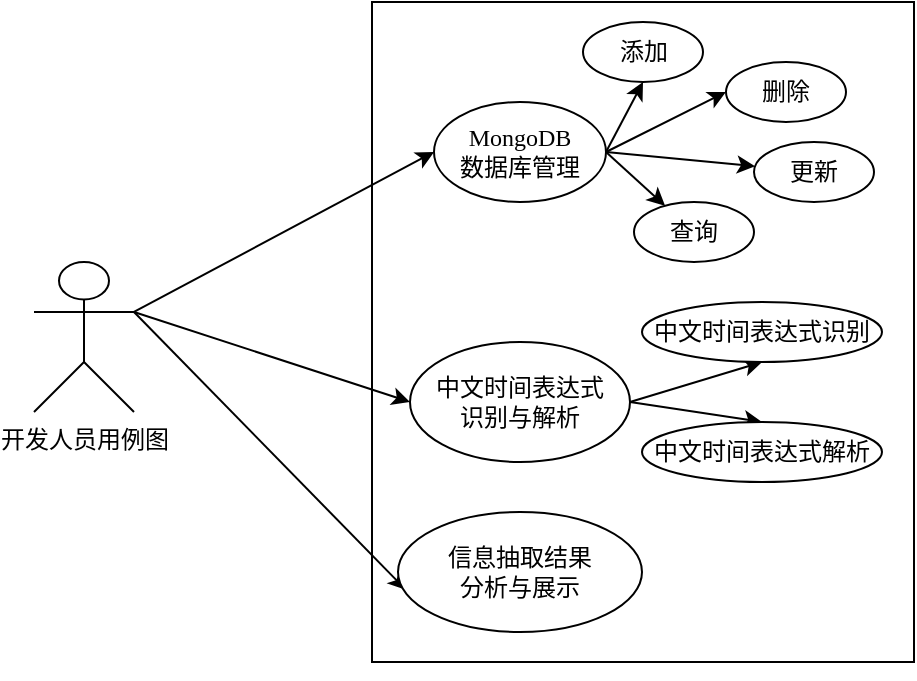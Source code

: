 <mxfile version="15.2.7" type="device"><diagram id="xBOtnrH2LO4txTKEr7bq" name="第 1 页"><mxGraphModel dx="1086" dy="966" grid="1" gridSize="10" guides="1" tooltips="1" connect="1" arrows="1" fold="1" page="1" pageScale="1" pageWidth="827" pageHeight="1169" math="0" shadow="0"><root><mxCell id="0"/><mxCell id="1" parent="0"/><mxCell id="KRbo4njwVb0KkEeM8u4W-4" value="" style="rounded=0;whiteSpace=wrap;html=1;fontSize=12;fontFamily=宋体;" vertex="1" parent="1"><mxGeometry x="309" y="270" width="271" height="330" as="geometry"/></mxCell><mxCell id="KRbo4njwVb0KkEeM8u4W-23" style="edgeStyle=none;rounded=0;orthogonalLoop=1;jettySize=auto;html=1;exitX=1;exitY=0.333;exitDx=0;exitDy=0;exitPerimeter=0;entryX=0;entryY=0.5;entryDx=0;entryDy=0;fontSize=12;fontFamily=宋体;" edge="1" parent="1" source="KRbo4njwVb0KkEeM8u4W-1" target="KRbo4njwVb0KkEeM8u4W-5"><mxGeometry relative="1" as="geometry"/></mxCell><mxCell id="KRbo4njwVb0KkEeM8u4W-24" style="edgeStyle=none;rounded=0;orthogonalLoop=1;jettySize=auto;html=1;exitX=1;exitY=0.333;exitDx=0;exitDy=0;exitPerimeter=0;entryX=0;entryY=0.5;entryDx=0;entryDy=0;fontSize=12;fontFamily=宋体;" edge="1" parent="1" source="KRbo4njwVb0KkEeM8u4W-1" target="KRbo4njwVb0KkEeM8u4W-16"><mxGeometry relative="1" as="geometry"/></mxCell><mxCell id="KRbo4njwVb0KkEeM8u4W-25" style="edgeStyle=none;rounded=0;orthogonalLoop=1;jettySize=auto;html=1;exitX=1;exitY=0.333;exitDx=0;exitDy=0;exitPerimeter=0;entryX=0.033;entryY=0.65;entryDx=0;entryDy=0;entryPerimeter=0;fontSize=12;fontFamily=宋体;" edge="1" parent="1" source="KRbo4njwVb0KkEeM8u4W-1" target="KRbo4njwVb0KkEeM8u4W-19"><mxGeometry relative="1" as="geometry"/></mxCell><mxCell id="KRbo4njwVb0KkEeM8u4W-1" value="开发人员用例图" style="shape=umlActor;verticalLabelPosition=bottom;verticalAlign=top;html=1;outlineConnect=0;fontSize=12;fontFamily=宋体;" vertex="1" parent="1"><mxGeometry x="140" y="400" width="50" height="75" as="geometry"/></mxCell><mxCell id="KRbo4njwVb0KkEeM8u4W-11" style="edgeStyle=none;rounded=0;orthogonalLoop=1;jettySize=auto;html=1;exitX=1;exitY=0.5;exitDx=0;exitDy=0;entryX=0.5;entryY=1;entryDx=0;entryDy=0;fontSize=12;fontFamily=宋体;" edge="1" parent="1" source="KRbo4njwVb0KkEeM8u4W-5" target="KRbo4njwVb0KkEeM8u4W-6"><mxGeometry relative="1" as="geometry"/></mxCell><mxCell id="KRbo4njwVb0KkEeM8u4W-12" style="edgeStyle=none;rounded=0;orthogonalLoop=1;jettySize=auto;html=1;exitX=1;exitY=0.5;exitDx=0;exitDy=0;entryX=0;entryY=0.5;entryDx=0;entryDy=0;fontSize=12;fontFamily=宋体;" edge="1" parent="1" source="KRbo4njwVb0KkEeM8u4W-5" target="KRbo4njwVb0KkEeM8u4W-7"><mxGeometry relative="1" as="geometry"/></mxCell><mxCell id="KRbo4njwVb0KkEeM8u4W-13" style="edgeStyle=none;rounded=0;orthogonalLoop=1;jettySize=auto;html=1;exitX=1;exitY=0.5;exitDx=0;exitDy=0;fontSize=12;fontFamily=宋体;" edge="1" parent="1" source="KRbo4njwVb0KkEeM8u4W-5" target="KRbo4njwVb0KkEeM8u4W-8"><mxGeometry relative="1" as="geometry"/></mxCell><mxCell id="KRbo4njwVb0KkEeM8u4W-15" style="edgeStyle=none;rounded=0;orthogonalLoop=1;jettySize=auto;html=1;exitX=1;exitY=0.5;exitDx=0;exitDy=0;fontSize=12;fontFamily=宋体;" edge="1" parent="1" source="KRbo4njwVb0KkEeM8u4W-5" target="KRbo4njwVb0KkEeM8u4W-9"><mxGeometry relative="1" as="geometry"/></mxCell><mxCell id="KRbo4njwVb0KkEeM8u4W-5" value="MongoDB&lt;br style=&quot;font-size: 12px;&quot;&gt;数据库管理" style="ellipse;whiteSpace=wrap;html=1;fontSize=12;fontFamily=宋体;" vertex="1" parent="1"><mxGeometry x="340" y="320" width="86" height="50" as="geometry"/></mxCell><mxCell id="KRbo4njwVb0KkEeM8u4W-6" value="添加" style="ellipse;whiteSpace=wrap;html=1;fontSize=12;fontFamily=宋体;" vertex="1" parent="1"><mxGeometry x="414.5" y="280" width="60" height="30" as="geometry"/></mxCell><mxCell id="KRbo4njwVb0KkEeM8u4W-7" value="删除" style="ellipse;whiteSpace=wrap;html=1;fontSize=12;fontFamily=宋体;" vertex="1" parent="1"><mxGeometry x="486" y="300" width="60" height="30" as="geometry"/></mxCell><mxCell id="KRbo4njwVb0KkEeM8u4W-8" value="更新" style="ellipse;whiteSpace=wrap;html=1;fontSize=12;fontFamily=宋体;" vertex="1" parent="1"><mxGeometry x="500" y="340" width="60" height="30" as="geometry"/></mxCell><mxCell id="KRbo4njwVb0KkEeM8u4W-9" value="查询" style="ellipse;whiteSpace=wrap;html=1;fontSize=12;fontFamily=宋体;" vertex="1" parent="1"><mxGeometry x="440" y="370" width="60" height="30" as="geometry"/></mxCell><mxCell id="KRbo4njwVb0KkEeM8u4W-21" style="edgeStyle=none;rounded=0;orthogonalLoop=1;jettySize=auto;html=1;exitX=1;exitY=0.5;exitDx=0;exitDy=0;entryX=0.5;entryY=1;entryDx=0;entryDy=0;fontSize=12;fontFamily=宋体;" edge="1" parent="1" source="KRbo4njwVb0KkEeM8u4W-16" target="KRbo4njwVb0KkEeM8u4W-17"><mxGeometry relative="1" as="geometry"/></mxCell><mxCell id="KRbo4njwVb0KkEeM8u4W-22" style="edgeStyle=none;rounded=0;orthogonalLoop=1;jettySize=auto;html=1;exitX=1;exitY=0.5;exitDx=0;exitDy=0;entryX=0.5;entryY=0;entryDx=0;entryDy=0;fontSize=12;fontFamily=宋体;" edge="1" parent="1" source="KRbo4njwVb0KkEeM8u4W-16" target="KRbo4njwVb0KkEeM8u4W-18"><mxGeometry relative="1" as="geometry"/></mxCell><mxCell id="KRbo4njwVb0KkEeM8u4W-16" value="中文时间表达式&lt;br style=&quot;font-size: 12px;&quot;&gt;识别与解析" style="ellipse;whiteSpace=wrap;html=1;fontSize=12;fontFamily=宋体;" vertex="1" parent="1"><mxGeometry x="328" y="440" width="110" height="60" as="geometry"/></mxCell><mxCell id="KRbo4njwVb0KkEeM8u4W-17" value="中文时间表达式识别" style="ellipse;whiteSpace=wrap;html=1;fontSize=12;fontFamily=宋体;" vertex="1" parent="1"><mxGeometry x="444" y="420" width="120" height="30" as="geometry"/></mxCell><mxCell id="KRbo4njwVb0KkEeM8u4W-18" value="中文时间表达式解析" style="ellipse;whiteSpace=wrap;html=1;fontSize=12;fontFamily=宋体;" vertex="1" parent="1"><mxGeometry x="444" y="480" width="120" height="30" as="geometry"/></mxCell><mxCell id="KRbo4njwVb0KkEeM8u4W-19" value="信息抽取结果&lt;br style=&quot;font-size: 12px;&quot;&gt;分析与展示" style="ellipse;whiteSpace=wrap;html=1;fontSize=12;fontFamily=宋体;" vertex="1" parent="1"><mxGeometry x="322" y="525" width="122" height="60" as="geometry"/></mxCell><mxCell id="KRbo4njwVb0KkEeM8u4W-20" style="edgeStyle=none;rounded=0;orthogonalLoop=1;jettySize=auto;html=1;exitX=0.5;exitY=1;exitDx=0;exitDy=0;fontSize=12;fontFamily=宋体;" edge="1" parent="1" source="KRbo4njwVb0KkEeM8u4W-4" target="KRbo4njwVb0KkEeM8u4W-4"><mxGeometry relative="1" as="geometry"/></mxCell></root></mxGraphModel></diagram></mxfile>